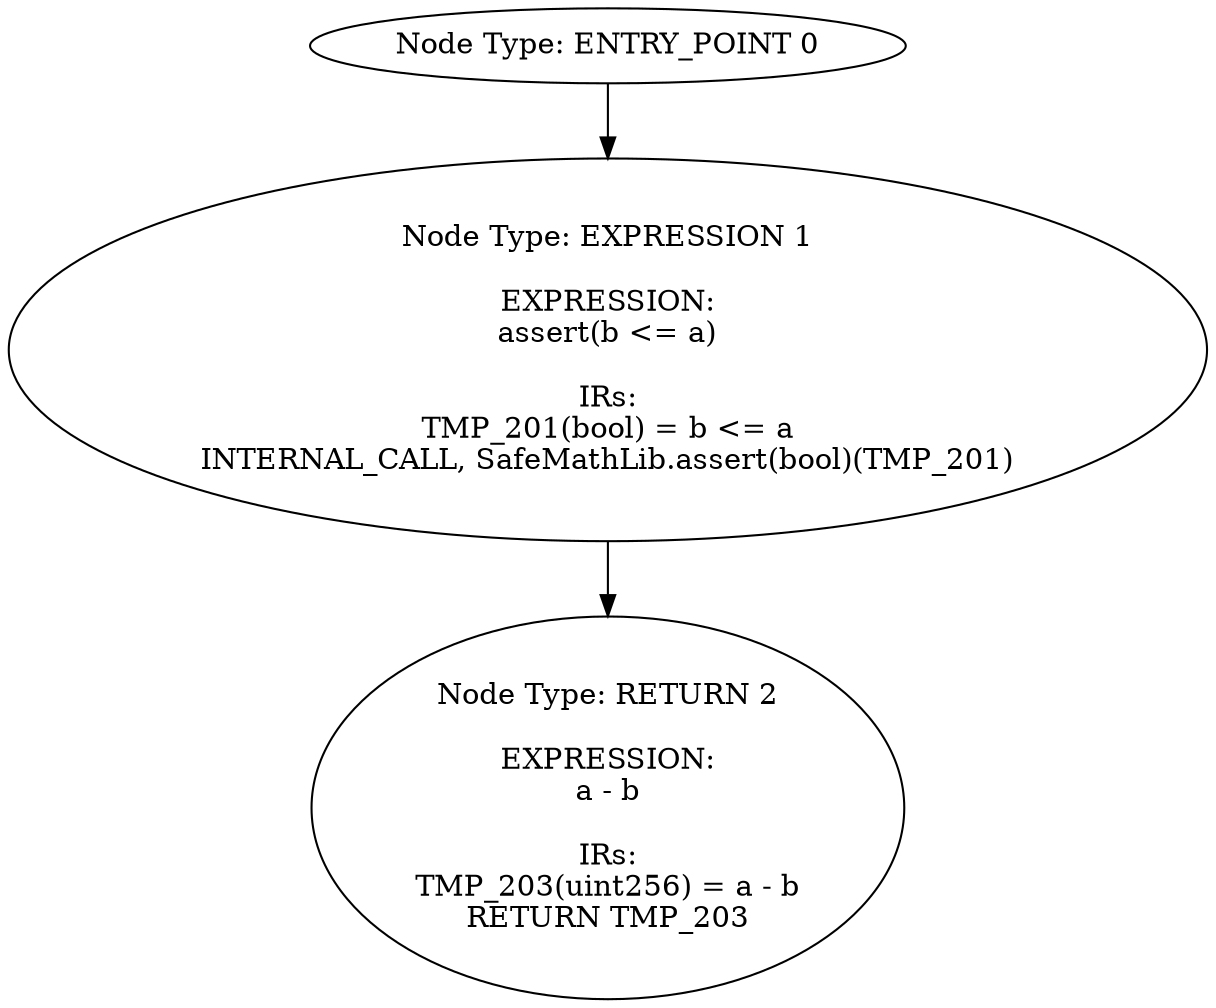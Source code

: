 digraph{
0[label="Node Type: ENTRY_POINT 0
"];
0->1;
1[label="Node Type: EXPRESSION 1

EXPRESSION:
assert(b <= a)

IRs:
TMP_201(bool) = b <= a
INTERNAL_CALL, SafeMathLib.assert(bool)(TMP_201)"];
1->2;
2[label="Node Type: RETURN 2

EXPRESSION:
a - b

IRs:
TMP_203(uint256) = a - b
RETURN TMP_203"];
}
